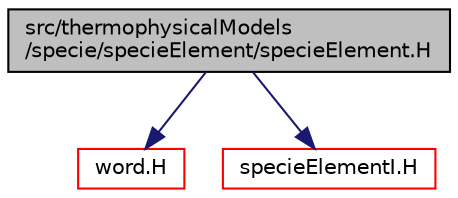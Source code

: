digraph "src/thermophysicalModels/specie/specieElement/specieElement.H"
{
  bgcolor="transparent";
  edge [fontname="Helvetica",fontsize="10",labelfontname="Helvetica",labelfontsize="10"];
  node [fontname="Helvetica",fontsize="10",shape=record];
  Node0 [label="src/thermophysicalModels\l/specie/specieElement/specieElement.H",height=0.2,width=0.4,color="black", fillcolor="grey75", style="filled", fontcolor="black"];
  Node0 -> Node1 [color="midnightblue",fontsize="10",style="solid",fontname="Helvetica"];
  Node1 [label="word.H",height=0.2,width=0.4,color="red",URL="$a13514.html"];
  Node0 -> Node13 [color="midnightblue",fontsize="10",style="solid",fontname="Helvetica"];
  Node13 [label="specieElementI.H",height=0.2,width=0.4,color="red",URL="$a17066.html"];
}
